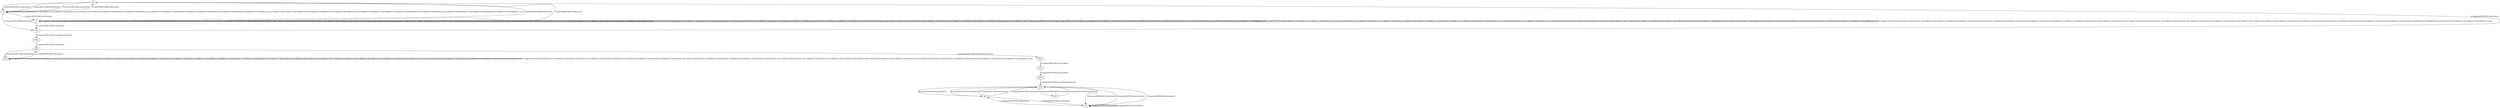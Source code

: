 # Total number of goals covered by this test: 10
# b81 --> b81
# b82 --> d39p
# b80 --> b81
# d39p --> b80
# d39p --> b81
# d39m --> d39p
# d39p --> b82
# b80 --> d39p
# b81 --> d39p
# b81 --> b80

digraph g {
"gf8" -> "b0" [label = "1-explore[EXPLORE];/null/null/null"];
"b0" -> "gf8" [label = "2-explore[EXPLORE];/null/null/null"];
"gf8" -> "b1" [label = "3-explore[EXPLORE];/null/null/null"];
"b1" -> "gf8" [label = "4-explore[EXPLORE];/null/null/null"];
"gf8" -> "b0" [label = "5-explore[EXPLORE];/null/null/null"];
"b0" -> "b1" [label = "6-explore[EXPLORE];/null/null/null"];
"b1" -> "b1" [label = "7-toggle[TOGGLE];/null/door0[false]:=!(door0[false]); door1[false]:=!(door1[false]); door3[false]:=!(door3[false]); door35[false]:=!(door35[false]); door5[false]:=!(door5[false]); door6[false]:=!(door6[false]); door8[false]:=!(door8[false]); door9[false]:=!(door9[false]); door10[false]:=!(door10[false]); door11[false]:=!(door11[false]); door12[false]:=!(door12[false]); door13[false]:=!(door13[false]); door15[false]:=!(door15[false]); door16[false]:=!(door16[false]); door17[false]:=!(door17[false]); door18[false]:=!(door18[false]); door19[false]:=!(door19[false]); door20[false]:=!(door20[false]); door21[false]:=!(door21[false]); door53[false]:=!(door53[false]); door23[false]:=!(door23[false]); door26[false]:=!(door26[false]); door27[false]:=!(door27[false]); door59[false]:=!(door59[false]); /null"];
"b1" -> "b1" [label = "8-toggle[TOGGLE];/null/door0[false]:=!(door0[false]); door1[false]:=!(door1[false]); door3[false]:=!(door3[false]); door35[false]:=!(door35[false]); door5[false]:=!(door5[false]); door6[false]:=!(door6[false]); door8[false]:=!(door8[false]); door9[false]:=!(door9[false]); door10[false]:=!(door10[false]); door11[false]:=!(door11[false]); door12[false]:=!(door12[false]); door13[false]:=!(door13[false]); door15[false]:=!(door15[false]); door16[false]:=!(door16[false]); door17[false]:=!(door17[false]); door18[false]:=!(door18[false]); door19[false]:=!(door19[false]); door20[false]:=!(door20[false]); door21[false]:=!(door21[false]); door53[false]:=!(door53[false]); door23[false]:=!(door23[false]); door26[false]:=!(door26[false]); door27[false]:=!(door27[false]); door59[false]:=!(door59[false]); /null"];
"b1" -> "b1" [label = "9-toggle[TOGGLE];/null/door0[false]:=!(door0[false]); door1[false]:=!(door1[false]); door3[false]:=!(door3[false]); door35[false]:=!(door35[false]); door5[false]:=!(door5[false]); door6[false]:=!(door6[false]); door8[false]:=!(door8[false]); door9[false]:=!(door9[false]); door10[false]:=!(door10[false]); door11[false]:=!(door11[false]); door12[false]:=!(door12[false]); door13[false]:=!(door13[false]); door15[false]:=!(door15[false]); door16[false]:=!(door16[false]); door17[false]:=!(door17[false]); door18[false]:=!(door18[false]); door19[false]:=!(door19[false]); door20[false]:=!(door20[false]); door21[false]:=!(door21[false]); door53[false]:=!(door53[false]); door23[false]:=!(door23[false]); door26[false]:=!(door26[false]); door27[false]:=!(door27[false]); door59[false]:=!(door59[false]); /null"];
"b1" -> "b1" [label = "10-toggle[TOGGLE];/null/door0[false]:=!(door0[false]); door1[false]:=!(door1[false]); door3[false]:=!(door3[false]); door35[false]:=!(door35[false]); door5[false]:=!(door5[false]); door6[false]:=!(door6[false]); door8[false]:=!(door8[false]); door9[false]:=!(door9[false]); door10[false]:=!(door10[false]); door11[false]:=!(door11[false]); door12[false]:=!(door12[false]); door13[false]:=!(door13[false]); door15[false]:=!(door15[false]); door16[false]:=!(door16[false]); door17[false]:=!(door17[false]); door18[false]:=!(door18[false]); door19[false]:=!(door19[false]); door20[false]:=!(door20[false]); door21[false]:=!(door21[false]); door53[false]:=!(door53[false]); door23[false]:=!(door23[false]); door26[false]:=!(door26[false]); door27[false]:=!(door27[false]); door59[false]:=!(door59[false]); /null"];
"b1" -> "d53p" [label = "11-explore[EXPLORE];/null/null/null"];
"d53p" -> "gf8" [label = "12-explore[EXPLORE];/null/null/null"];
"gf8" -> "b0" [label = "13-explore[EXPLORE];/null/null/null"];
"b0" -> "b0" [label = "14-toggle[TOGGLE];/null/door0[false]:=!(door0[false]); door32[false]:=!(door32[false]); door1[false]:=!(door1[false]); door33[false]:=!(door33[false]); door3[false]:=!(door3[false]); door36[false]:=!(door36[false]); door5[false]:=!(door5[false]); door6[false]:=!(door6[false]); door39[false]:=!(door39[false]); door8[false]:=!(door8[false]); door11[false]:=!(door11[false]); door13[false]:=!(door13[false]); door14[false]:=!(door14[false]); door16[false]:=!(door16[false]); door18[false]:=!(door18[false]); door19[false]:=!(door19[false]); door53[false]:=!(door53[false]); door23[false]:=!(door23[false]); door56[false]:=!(door56[false]); door26[false]:=!(door26[false]); /null"];
"b0" -> "d53p" [label = "15-explore[EXPLORE];/null/null/null"];
"d53p" -> "d53m" [label = "16-explore[EXPLORE];/door53[false]/null/null"];
"d53m" -> "d26p" [label = "17-explore[EXPLORE];/null/null/null"];
"d26p" -> "b26" [label = "18-explore[EXPLORE];/null/null/null"];
"b26" -> "b26" [label = "19-toggle[TOGGLE];/null/door0[false]:=!(door0[false]); door1[false]:=!(door1[false]); door33[false]:=!(door33[false]); door3[false]:=!(door3[false]); door5[false]:=!(door5[false]); door6[false]:=!(door6[false]); door7[false]:=!(door7[false]); door8[false]:=!(door8[false]); door9[false]:=!(door9[false]); door41[false]:=!(door41[false]); door11[false]:=!(door11[false]); door12[false]:=!(door12[false]); door13[false]:=!(door13[false]); door16[false]:=!(door16[false]); door18[false]:=!(door18[false]); door19[false]:=!(door19[false]); door51[false]:=!(door51[false]); door54[false]:=!(door54[false]); door25[false]:=!(door25[false]); door26[false]:=!(door26[false]); /null"];
"b26" -> "b26" [label = "20-toggle[TOGGLE];/null/door0[false]:=!(door0[false]); door1[false]:=!(door1[false]); door33[false]:=!(door33[false]); door3[false]:=!(door3[false]); door5[false]:=!(door5[false]); door6[false]:=!(door6[false]); door7[false]:=!(door7[false]); door8[false]:=!(door8[false]); door9[false]:=!(door9[false]); door41[false]:=!(door41[false]); door11[false]:=!(door11[false]); door12[false]:=!(door12[false]); door13[false]:=!(door13[false]); door16[false]:=!(door16[false]); door18[false]:=!(door18[false]); door19[false]:=!(door19[false]); door51[false]:=!(door51[false]); door54[false]:=!(door54[false]); door25[false]:=!(door25[false]); door26[false]:=!(door26[false]); /null"];
"b26" -> "d26p" [label = "21-explore[EXPLORE];/null/null/null"];
"d26p" -> "d26m" [label = "22-explore[EXPLORE];/door26[false]/null/null"];
"d26m" -> "d13p" [label = "23-explore[EXPLORE];/null/null/null"];
"d13p" -> "d39m" [label = "24-explore[EXPLORE];/null/null/null"];
"d39m" -> "d39p" [label = "25-explore[EXPLORE];/door39[false]/null/null"];
"d39p" -> "b80" [label = "26-explore[EXPLORE];/null/null/null"];
"b80" -> "d39p" [label = "27-explore[EXPLORE];/null/null/null"];
"d39p" -> "b82" [label = "28-explore[EXPLORE];/null/null/null"];
"b82" -> "d39p" [label = "29-explore[EXPLORE];/null/null/null"];
"d39p" -> "b80" [label = "30-explore[EXPLORE];/null/null/null"];
"b80" -> "b81" [label = "31-explore[EXPLORE];/null/null/null"];
"b81" -> "b81" [label = "32-toggle[TOGGLE];/null/null/null"];
"b81" -> "b80" [label = "33-explore[EXPLORE];/null/null/null"];
"b80" -> "d39p" [label = "34-explore[EXPLORE];/null/null/null"];
"d39p" -> "b81" [label = "35-explore[EXPLORE];/null/null/null"];
"b81" -> "b81" [label = "36-toggle[TOGGLE];/null/null/null"];
"b81" -> "d39p" [label = "37-explore[EXPLORE];/null/null/null"];
"d39p" -> "b81" [label = "38-explore[EXPLORE];/null/null/null"];
}